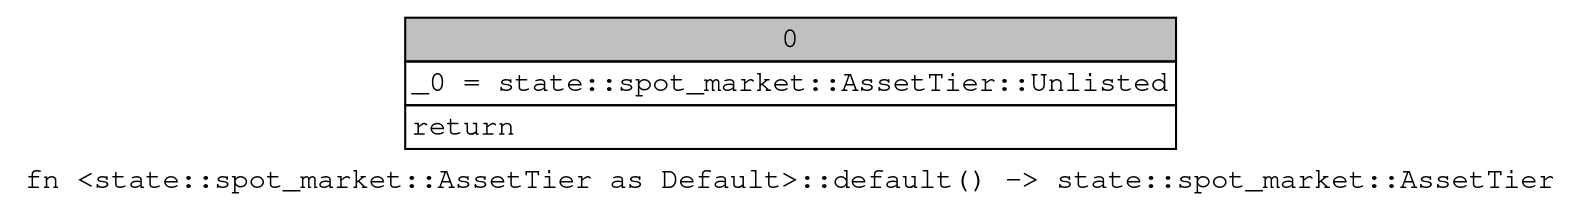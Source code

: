 digraph Mir_0_17985 {
    graph [fontname="Courier, monospace"];
    node [fontname="Courier, monospace"];
    edge [fontname="Courier, monospace"];
    label=<fn &lt;state::spot_market::AssetTier as Default&gt;::default() -&gt; state::spot_market::AssetTier<br align="left"/>>;
    bb0__0_17985 [shape="none", label=<<table border="0" cellborder="1" cellspacing="0"><tr><td bgcolor="gray" align="center" colspan="1">0</td></tr><tr><td align="left" balign="left">_0 = state::spot_market::AssetTier::Unlisted<br/></td></tr><tr><td align="left">return</td></tr></table>>];
}
